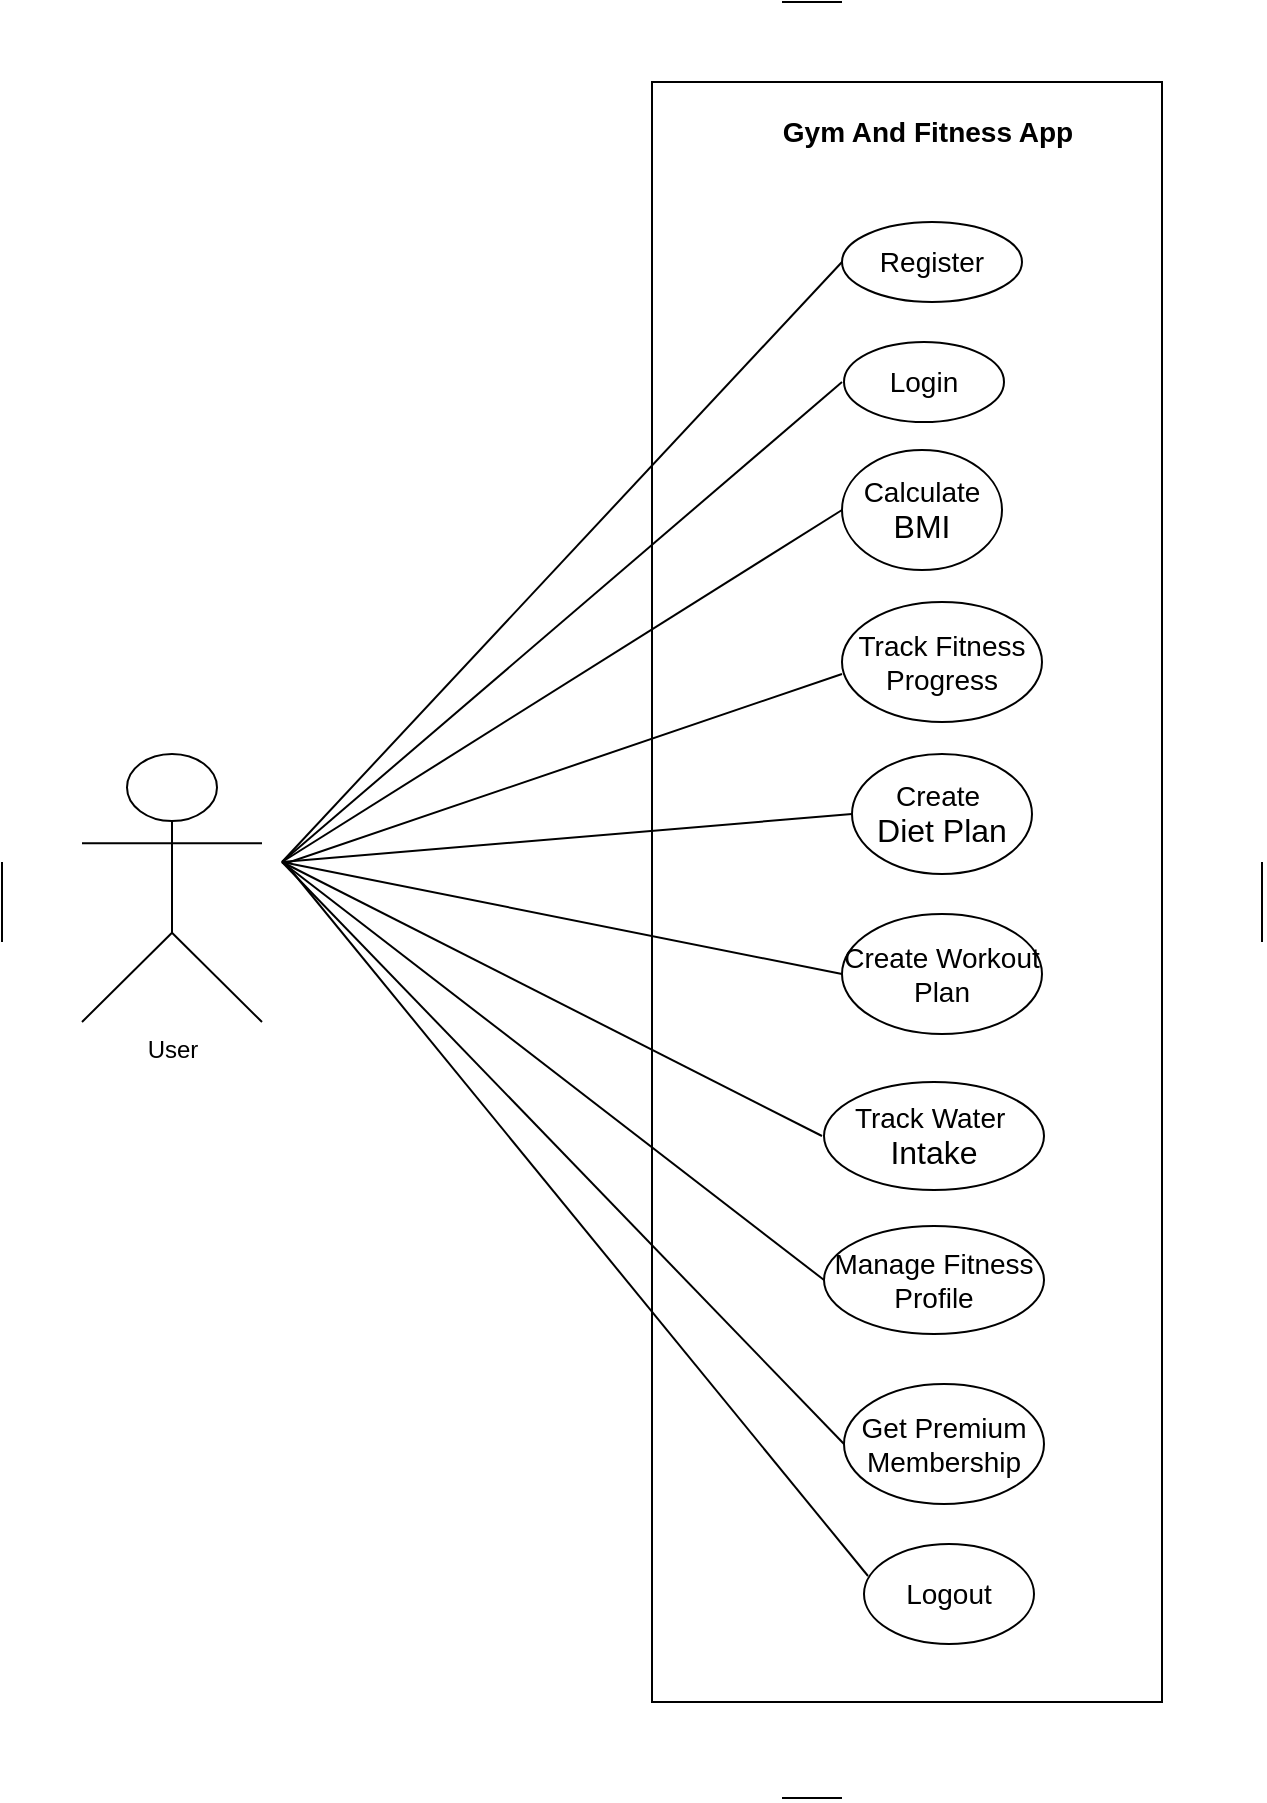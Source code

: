 <mxfile version="27.1.1">
  <diagram name="Page-1" id="-HTLVWcaMHLSp_7hvyof">
    <mxGraphModel dx="798" dy="1648" grid="1" gridSize="10" guides="1" tooltips="1" connect="1" arrows="1" fold="1" page="1" pageScale="1" pageWidth="827" pageHeight="1169" math="0" shadow="0">
      <root>
        <mxCell id="0" />
        <mxCell id="1" parent="0" />
        <mxCell id="eUAIe-fGZ2Fo63hcymHw-2" value="" style="rounded=0;whiteSpace=wrap;html=1;" parent="1" vertex="1">
          <mxGeometry x="425" y="-30" width="255" height="810" as="geometry" />
        </mxCell>
        <mxCell id="zpSfBSZsR34E1BH9NEWc-2" value="User" style="shape=umlActor;verticalLabelPosition=bottom;verticalAlign=top;html=1;outlineConnect=0;" parent="1" vertex="1">
          <mxGeometry x="140" y="306" width="90" height="134" as="geometry" />
        </mxCell>
        <mxCell id="zpSfBSZsR34E1BH9NEWc-3" value="&lt;b&gt;&lt;font style=&quot;font-size: 14px;&quot;&gt;Gym And Fitness App&lt;/font&gt;&lt;/b&gt;" style="text;html=1;align=center;verticalAlign=middle;whiteSpace=wrap;rounded=0;" parent="1" vertex="1">
          <mxGeometry x="481" y="-20" width="164" height="30" as="geometry" />
        </mxCell>
        <mxCell id="zpSfBSZsR34E1BH9NEWc-5" value="&lt;font style=&quot;font-size: 14px;&quot;&gt;Register&lt;/font&gt;" style="ellipse;whiteSpace=wrap;html=1;" parent="1" vertex="1">
          <mxGeometry x="520" y="40" width="90" height="40" as="geometry" />
        </mxCell>
        <mxCell id="zpSfBSZsR34E1BH9NEWc-8" value="&lt;font style=&quot;font-size: 14px;&quot;&gt;Login&lt;/font&gt;" style="ellipse;whiteSpace=wrap;html=1;" parent="1" vertex="1">
          <mxGeometry x="521" y="100" width="80" height="40" as="geometry" />
        </mxCell>
        <mxCell id="zpSfBSZsR34E1BH9NEWc-10" value="&lt;font style=&quot;font-size: 14px;&quot;&gt;Calculate&lt;/font&gt;&lt;div&gt;&lt;font size=&quot;3&quot;&gt;BMI&lt;/font&gt;&lt;/div&gt;" style="ellipse;whiteSpace=wrap;html=1;" parent="1" vertex="1">
          <mxGeometry x="520" y="154" width="80" height="60" as="geometry" />
        </mxCell>
        <mxCell id="zpSfBSZsR34E1BH9NEWc-13" value="&lt;font style=&quot;font-size: 14px;&quot;&gt;Track Fitness Progress&lt;/font&gt;" style="ellipse;whiteSpace=wrap;html=1;" parent="1" vertex="1">
          <mxGeometry x="520" y="230" width="100" height="60" as="geometry" />
        </mxCell>
        <mxCell id="zpSfBSZsR34E1BH9NEWc-14" value="&lt;font style=&quot;font-size: 14px;&quot;&gt;Create&amp;nbsp;&lt;/font&gt;&lt;div&gt;&lt;font size=&quot;3&quot;&gt;Diet Plan&lt;/font&gt;&lt;/div&gt;" style="ellipse;whiteSpace=wrap;html=1;" parent="1" vertex="1">
          <mxGeometry x="525" y="306" width="90" height="60" as="geometry" />
        </mxCell>
        <mxCell id="zpSfBSZsR34E1BH9NEWc-15" value="&lt;font style=&quot;font-size: 14px;&quot;&gt;Track Water&amp;nbsp;&lt;/font&gt;&lt;div&gt;&lt;font size=&quot;3&quot;&gt;Intake&lt;/font&gt;&lt;/div&gt;" style="ellipse;whiteSpace=wrap;html=1;" parent="1" vertex="1">
          <mxGeometry x="511" y="470" width="110" height="54" as="geometry" />
        </mxCell>
        <mxCell id="zpSfBSZsR34E1BH9NEWc-16" value="&lt;font style=&quot;font-size: 14px;&quot;&gt;Manage Fitness Profile&lt;/font&gt;" style="ellipse;whiteSpace=wrap;html=1;" parent="1" vertex="1">
          <mxGeometry x="511" y="542" width="110" height="54" as="geometry" />
        </mxCell>
        <mxCell id="zpSfBSZsR34E1BH9NEWc-17" value="&lt;font style=&quot;font-size: 14px;&quot;&gt;Create Workout Plan&lt;/font&gt;" style="ellipse;whiteSpace=wrap;html=1;" parent="1" vertex="1">
          <mxGeometry x="520" y="386" width="100" height="60" as="geometry" />
        </mxCell>
        <mxCell id="zpSfBSZsR34E1BH9NEWc-18" value="&lt;font style=&quot;font-size: 14px;&quot;&gt;Logout&lt;/font&gt;" style="ellipse;whiteSpace=wrap;html=1;" parent="1" vertex="1">
          <mxGeometry x="531" y="701" width="85" height="50" as="geometry" />
        </mxCell>
        <mxCell id="zpSfBSZsR34E1BH9NEWc-19" value="&lt;font style=&quot;font-size: 14px;&quot;&gt;Get Premium Membership&lt;/font&gt;" style="ellipse;whiteSpace=wrap;html=1;" parent="1" vertex="1">
          <mxGeometry x="521" y="621" width="100" height="60" as="geometry" />
        </mxCell>
        <mxCell id="zpSfBSZsR34E1BH9NEWc-29" value="" style="endArrow=none;html=1;rounded=0;entryX=0;entryY=0.5;entryDx=0;entryDy=0;" parent="1" target="zpSfBSZsR34E1BH9NEWc-5" edge="1">
          <mxGeometry width="50" height="50" relative="1" as="geometry">
            <mxPoint x="240" y="360" as="sourcePoint" />
            <mxPoint x="360" y="330" as="targetPoint" />
          </mxGeometry>
        </mxCell>
        <mxCell id="zpSfBSZsR34E1BH9NEWc-30" value="" style="endArrow=none;html=1;rounded=0;entryX=0;entryY=0.5;entryDx=0;entryDy=0;" parent="1" edge="1">
          <mxGeometry width="50" height="50" relative="1" as="geometry">
            <mxPoint x="240" y="360" as="sourcePoint" />
            <mxPoint x="520" y="120" as="targetPoint" />
          </mxGeometry>
        </mxCell>
        <mxCell id="zpSfBSZsR34E1BH9NEWc-31" value="" style="endArrow=none;html=1;rounded=0;entryX=0;entryY=0.5;entryDx=0;entryDy=0;" parent="1" target="zpSfBSZsR34E1BH9NEWc-10" edge="1">
          <mxGeometry width="50" height="50" relative="1" as="geometry">
            <mxPoint x="240" y="360" as="sourcePoint" />
            <mxPoint x="520" y="120" as="targetPoint" />
          </mxGeometry>
        </mxCell>
        <mxCell id="zpSfBSZsR34E1BH9NEWc-32" value="" style="endArrow=none;html=1;rounded=0;entryX=0;entryY=0.5;entryDx=0;entryDy=0;" parent="1" edge="1">
          <mxGeometry width="50" height="50" relative="1" as="geometry">
            <mxPoint x="241" y="361" as="sourcePoint" />
            <mxPoint x="520" y="266" as="targetPoint" />
          </mxGeometry>
        </mxCell>
        <mxCell id="zpSfBSZsR34E1BH9NEWc-33" value="" style="endArrow=none;html=1;rounded=0;entryX=0;entryY=0.5;entryDx=0;entryDy=0;" parent="1" target="zpSfBSZsR34E1BH9NEWc-14" edge="1">
          <mxGeometry width="50" height="50" relative="1" as="geometry">
            <mxPoint x="240" y="360" as="sourcePoint" />
            <mxPoint x="759" y="330" as="targetPoint" />
          </mxGeometry>
        </mxCell>
        <mxCell id="zpSfBSZsR34E1BH9NEWc-34" value="" style="endArrow=none;html=1;rounded=0;entryX=0;entryY=0.5;entryDx=0;entryDy=0;" parent="1" target="zpSfBSZsR34E1BH9NEWc-17" edge="1">
          <mxGeometry width="50" height="50" relative="1" as="geometry">
            <mxPoint x="240" y="360" as="sourcePoint" />
            <mxPoint x="855" y="400" as="targetPoint" />
          </mxGeometry>
        </mxCell>
        <mxCell id="zpSfBSZsR34E1BH9NEWc-35" value="" style="endArrow=none;html=1;rounded=0;" parent="1" edge="1">
          <mxGeometry width="50" height="50" relative="1" as="geometry">
            <mxPoint x="240" y="360" as="sourcePoint" />
            <mxPoint x="510" y="497" as="targetPoint" />
          </mxGeometry>
        </mxCell>
        <mxCell id="zpSfBSZsR34E1BH9NEWc-37" value="" style="endArrow=none;html=1;rounded=0;entryX=0;entryY=0.5;entryDx=0;entryDy=0;" parent="1" target="zpSfBSZsR34E1BH9NEWc-16" edge="1">
          <mxGeometry width="50" height="50" relative="1" as="geometry">
            <mxPoint x="240" y="360" as="sourcePoint" />
            <mxPoint x="670" y="667" as="targetPoint" />
          </mxGeometry>
        </mxCell>
        <mxCell id="zpSfBSZsR34E1BH9NEWc-38" value="" style="endArrow=none;html=1;rounded=0;entryX=0;entryY=0.5;entryDx=0;entryDy=0;" parent="1" target="zpSfBSZsR34E1BH9NEWc-19" edge="1">
          <mxGeometry width="50" height="50" relative="1" as="geometry">
            <mxPoint x="240" y="360" as="sourcePoint" />
            <mxPoint x="641" y="749" as="targetPoint" />
          </mxGeometry>
        </mxCell>
        <mxCell id="zpSfBSZsR34E1BH9NEWc-39" value="" style="endArrow=none;html=1;rounded=0;entryX=0;entryY=0.5;entryDx=0;entryDy=0;" parent="1" edge="1">
          <mxGeometry width="50" height="50" relative="1" as="geometry">
            <mxPoint x="242" y="361" as="sourcePoint" />
            <mxPoint x="533" y="717" as="targetPoint" />
          </mxGeometry>
        </mxCell>
        <mxCell id="gMCr7C9V63HnLDEMSgMh-1" value="" style="endArrow=none;html=1;rounded=0;" edge="1" parent="1">
          <mxGeometry width="50" height="50" relative="1" as="geometry">
            <mxPoint x="100" y="400" as="sourcePoint" />
            <mxPoint x="100" y="360" as="targetPoint" />
            <Array as="points">
              <mxPoint x="100" y="360" />
            </Array>
          </mxGeometry>
        </mxCell>
        <mxCell id="gMCr7C9V63HnLDEMSgMh-2" value="" style="endArrow=none;html=1;rounded=0;" edge="1" parent="1">
          <mxGeometry width="50" height="50" relative="1" as="geometry">
            <mxPoint x="730" y="400" as="sourcePoint" />
            <mxPoint x="730" y="360" as="targetPoint" />
            <Array as="points">
              <mxPoint x="730" y="360" />
            </Array>
          </mxGeometry>
        </mxCell>
        <mxCell id="gMCr7C9V63HnLDEMSgMh-7" value="" style="endArrow=none;html=1;rounded=0;" edge="1" parent="1">
          <mxGeometry width="50" height="50" relative="1" as="geometry">
            <mxPoint x="490" y="828" as="sourcePoint" />
            <mxPoint x="520" y="828" as="targetPoint" />
          </mxGeometry>
        </mxCell>
        <mxCell id="gMCr7C9V63HnLDEMSgMh-8" value="" style="endArrow=none;html=1;rounded=0;" edge="1" parent="1">
          <mxGeometry width="50" height="50" relative="1" as="geometry">
            <mxPoint x="490" y="-70" as="sourcePoint" />
            <mxPoint x="520" y="-70" as="targetPoint" />
          </mxGeometry>
        </mxCell>
      </root>
    </mxGraphModel>
  </diagram>
</mxfile>
